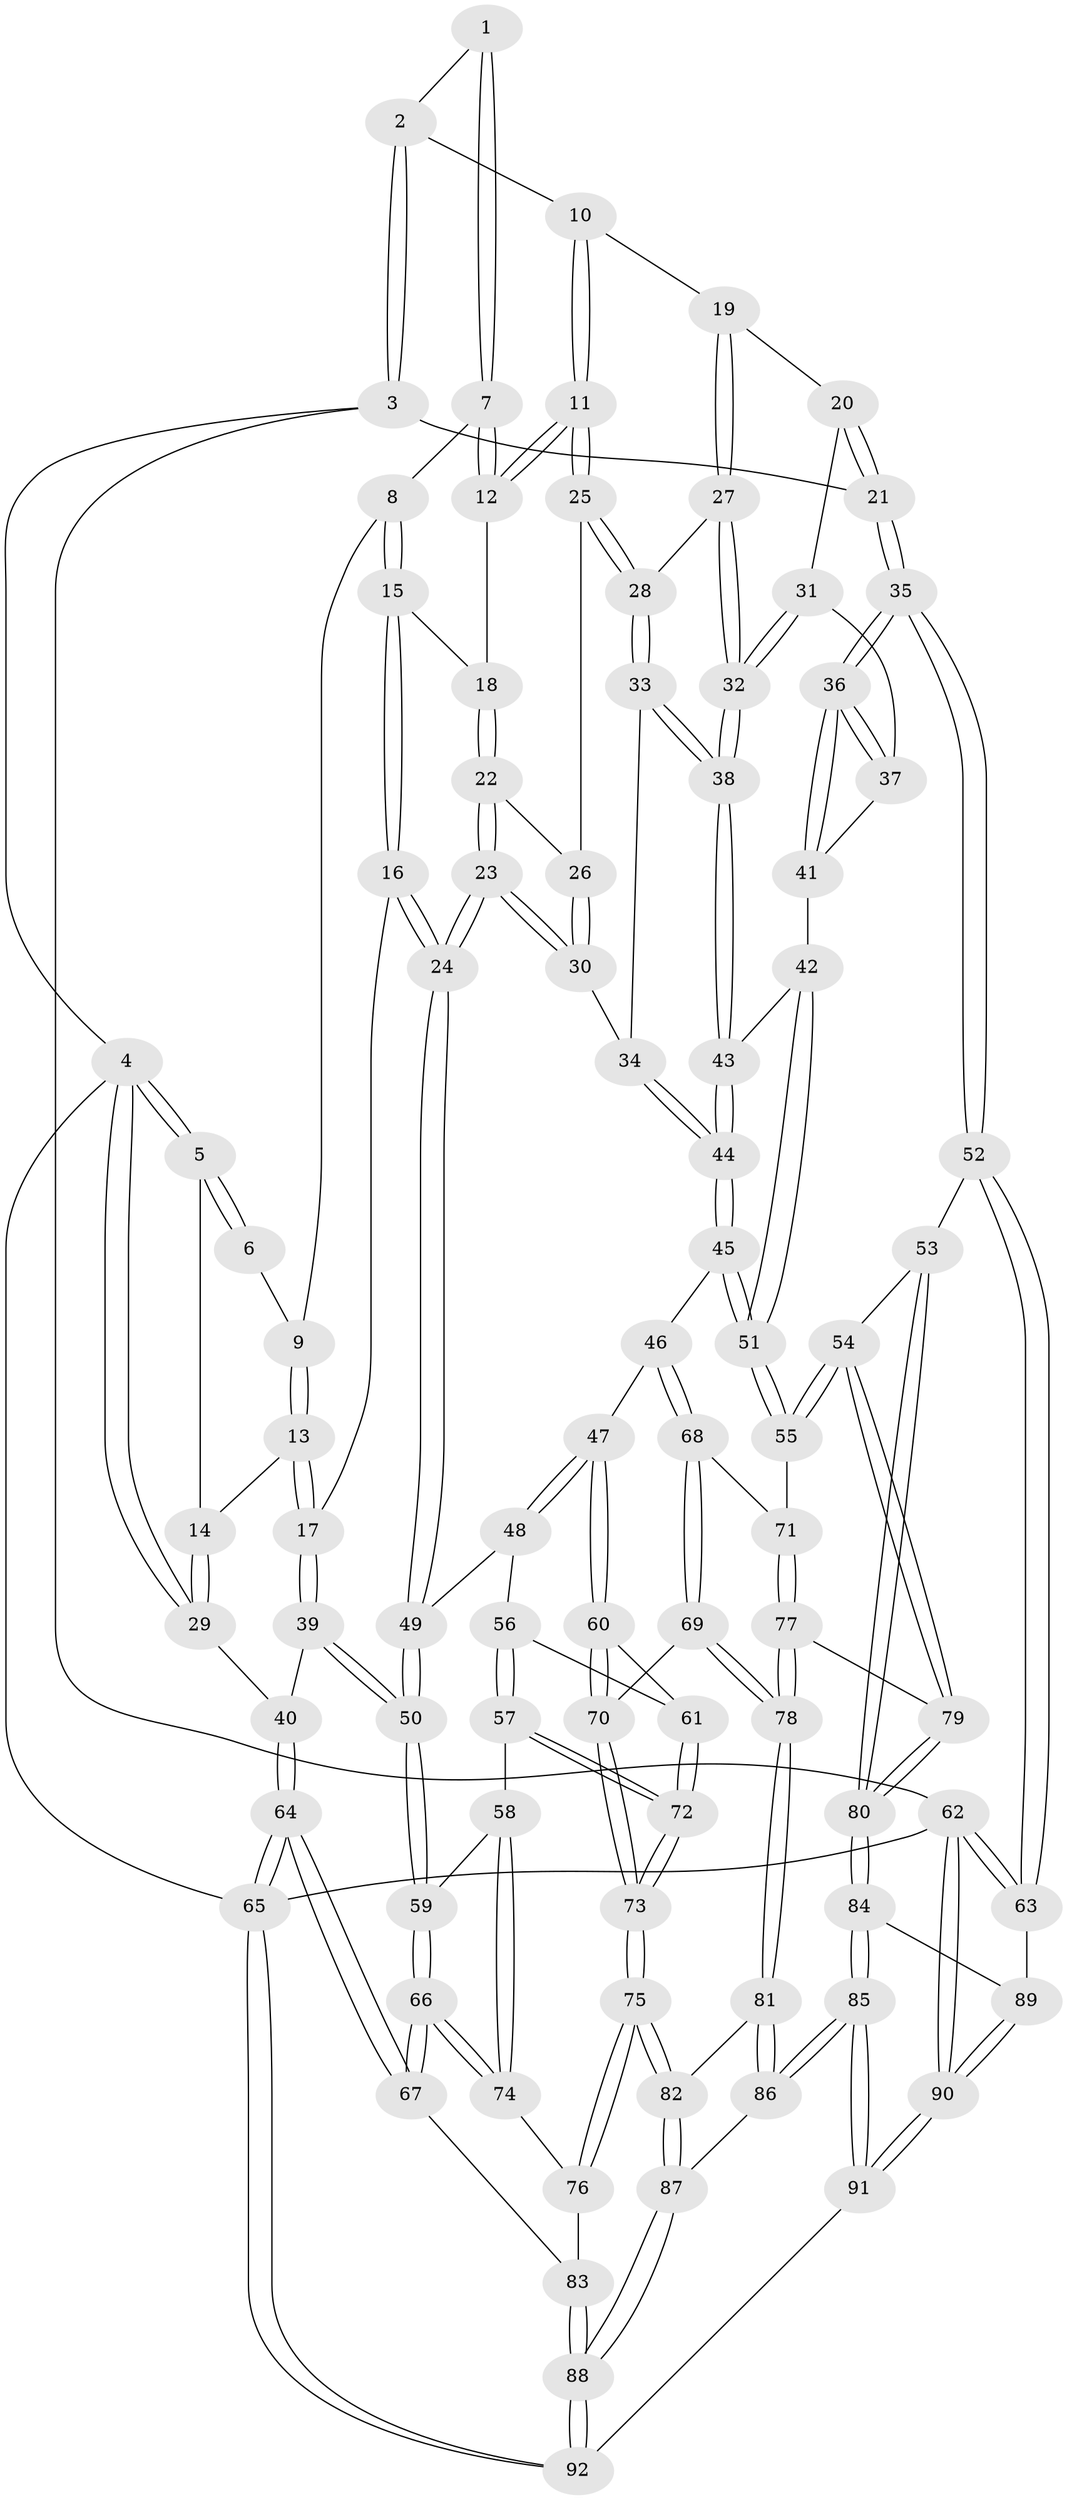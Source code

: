 // Generated by graph-tools (version 1.1) at 2025/51/03/09/25 03:51:05]
// undirected, 92 vertices, 227 edges
graph export_dot {
graph [start="1"]
  node [color=gray90,style=filled];
  1 [pos="+0.7036532119223678+0"];
  2 [pos="+0.7223038176599373+0"];
  3 [pos="+1+0"];
  4 [pos="+0+0"];
  5 [pos="+0+0"];
  6 [pos="+0.24718552015664366+0"];
  7 [pos="+0.5587884912448257+0.05955227963431984"];
  8 [pos="+0.4509744683311377+0.10132138186799435"];
  9 [pos="+0.2819405766809428+0"];
  10 [pos="+0.7723084204639105+0.12465477468462885"];
  11 [pos="+0.6244395009800504+0.2061436919547079"];
  12 [pos="+0.5826412838242055+0.1633156178156555"];
  13 [pos="+0.22191473320197874+0.1852399726843841"];
  14 [pos="+0.12881998294613414+0.14879240618827305"];
  15 [pos="+0.44263209562507744+0.1459793123217738"];
  16 [pos="+0.2871864384565912+0.2829997780563477"];
  17 [pos="+0.24065712946811485+0.2654351629145947"];
  18 [pos="+0.4961527087750528+0.21616823438029237"];
  19 [pos="+0.8001160477826653+0.16473246932980187"];
  20 [pos="+0.9095949402219056+0.19841001038741116"];
  21 [pos="+1+0"];
  22 [pos="+0.49308311064709326+0.2402985876954708"];
  23 [pos="+0.38313338057228835+0.3569600556597131"];
  24 [pos="+0.3818333681022663+0.35774693305439903"];
  25 [pos="+0.6250196139180274+0.23610945686540466"];
  26 [pos="+0.5492609971446377+0.26554032445999626"];
  27 [pos="+0.7657773961366293+0.257047334678765"];
  28 [pos="+0.6389586089378646+0.2622847714384225"];
  29 [pos="+0+0.2131457246879639"];
  30 [pos="+0.5457930425495099+0.32734937974462486"];
  31 [pos="+0.9079499670693957+0.2535645070071477"];
  32 [pos="+0.776630988000269+0.3372040639602745"];
  33 [pos="+0.6389585909663098+0.26228763190296306"];
  34 [pos="+0.6201318209176165+0.36351802260696453"];
  35 [pos="+1+0.45053362824587373"];
  36 [pos="+1+0.43580627451068976"];
  37 [pos="+0.9166636282358451+0.2894460155391381"];
  38 [pos="+0.7741476305204121+0.3612488461110427"];
  39 [pos="+0.0889024055214868+0.38763775976721454"];
  40 [pos="+0+0.347527103896844"];
  41 [pos="+0.8557377313769453+0.4126503509303892"];
  42 [pos="+0.8526888373079069+0.41382663257772884"];
  43 [pos="+0.7742270022333603+0.3641840795299279"];
  44 [pos="+0.6439383009434011+0.42746939150857854"];
  45 [pos="+0.6195152251647683+0.4872368073326661"];
  46 [pos="+0.6095097173340356+0.4951644206239687"];
  47 [pos="+0.5709358709950564+0.4971058059758233"];
  48 [pos="+0.41049668083042756+0.43761408435334676"];
  49 [pos="+0.38939473653358186+0.3847301339132662"];
  50 [pos="+0.15013329813689952+0.5343284787639639"];
  51 [pos="+0.8299642004287447+0.5614914873895115"];
  52 [pos="+1+0.6322385351553328"];
  53 [pos="+0.940244927777027+0.6448838816171937"];
  54 [pos="+0.8748872437842808+0.6231059700662849"];
  55 [pos="+0.8541391718249982+0.6094672451366984"];
  56 [pos="+0.3913704444155928+0.47588274380176454"];
  57 [pos="+0.2820288990451976+0.6065704419138384"];
  58 [pos="+0.23144753402728563+0.6011539310254592"];
  59 [pos="+0.1527530584530396+0.54342703741744"];
  60 [pos="+0.47407432909541264+0.6471476378464792"];
  61 [pos="+0.4637124990050804+0.6415493558047555"];
  62 [pos="+1+1"];
  63 [pos="+1+0.8571265948159867"];
  64 [pos="+0+0.8251830302724382"];
  65 [pos="+0+1"];
  66 [pos="+0+0.7279416288346109"];
  67 [pos="+0+0.8031346424029409"];
  68 [pos="+0.624200676148269+0.5725995146904888"];
  69 [pos="+0.5282957323756311+0.7455790050093396"];
  70 [pos="+0.5067966715185426+0.7366593414859309"];
  71 [pos="+0.7012085506883955+0.6776553925821421"];
  72 [pos="+0.2969662133385805+0.6242571193207632"];
  73 [pos="+0.35231080971215345+0.7882993633555496"];
  74 [pos="+0.19723412640988788+0.6783999817259708"];
  75 [pos="+0.32647522617574126+0.8373277344362546"];
  76 [pos="+0.16768186222419834+0.8021147296976749"];
  77 [pos="+0.6607948613266968+0.7823490130267876"];
  78 [pos="+0.6113646633541033+0.8195178163230714"];
  79 [pos="+0.7744219494455978+0.7901310297524301"];
  80 [pos="+0.8593899675382787+0.8560162978132221"];
  81 [pos="+0.6098925143751912+0.8602382672433957"];
  82 [pos="+0.33135190410570786+0.8600221444223991"];
  83 [pos="+0.1316928559945363+0.8169605346287593"];
  84 [pos="+0.86425297018026+0.8723497588968483"];
  85 [pos="+0.6734305407783139+1"];
  86 [pos="+0.6129697156580788+0.9068318980291522"];
  87 [pos="+0.33794893068393883+0.9329863122358354"];
  88 [pos="+0.2640836820293092+1"];
  89 [pos="+0.9204183015226594+0.8910976413544367"];
  90 [pos="+0.9126455798791994+1"];
  91 [pos="+0.6712952280738058+1"];
  92 [pos="+0.26040381256304496+1"];
  1 -- 2;
  1 -- 7;
  1 -- 7;
  2 -- 3;
  2 -- 3;
  2 -- 10;
  3 -- 4;
  3 -- 21;
  3 -- 62;
  4 -- 5;
  4 -- 5;
  4 -- 29;
  4 -- 29;
  4 -- 65;
  5 -- 6;
  5 -- 6;
  5 -- 14;
  6 -- 9;
  7 -- 8;
  7 -- 12;
  7 -- 12;
  8 -- 9;
  8 -- 15;
  8 -- 15;
  9 -- 13;
  9 -- 13;
  10 -- 11;
  10 -- 11;
  10 -- 19;
  11 -- 12;
  11 -- 12;
  11 -- 25;
  11 -- 25;
  12 -- 18;
  13 -- 14;
  13 -- 17;
  13 -- 17;
  14 -- 29;
  14 -- 29;
  15 -- 16;
  15 -- 16;
  15 -- 18;
  16 -- 17;
  16 -- 24;
  16 -- 24;
  17 -- 39;
  17 -- 39;
  18 -- 22;
  18 -- 22;
  19 -- 20;
  19 -- 27;
  19 -- 27;
  20 -- 21;
  20 -- 21;
  20 -- 31;
  21 -- 35;
  21 -- 35;
  22 -- 23;
  22 -- 23;
  22 -- 26;
  23 -- 24;
  23 -- 24;
  23 -- 30;
  23 -- 30;
  24 -- 49;
  24 -- 49;
  25 -- 26;
  25 -- 28;
  25 -- 28;
  26 -- 30;
  26 -- 30;
  27 -- 28;
  27 -- 32;
  27 -- 32;
  28 -- 33;
  28 -- 33;
  29 -- 40;
  30 -- 34;
  31 -- 32;
  31 -- 32;
  31 -- 37;
  32 -- 38;
  32 -- 38;
  33 -- 34;
  33 -- 38;
  33 -- 38;
  34 -- 44;
  34 -- 44;
  35 -- 36;
  35 -- 36;
  35 -- 52;
  35 -- 52;
  36 -- 37;
  36 -- 37;
  36 -- 41;
  36 -- 41;
  37 -- 41;
  38 -- 43;
  38 -- 43;
  39 -- 40;
  39 -- 50;
  39 -- 50;
  40 -- 64;
  40 -- 64;
  41 -- 42;
  42 -- 43;
  42 -- 51;
  42 -- 51;
  43 -- 44;
  43 -- 44;
  44 -- 45;
  44 -- 45;
  45 -- 46;
  45 -- 51;
  45 -- 51;
  46 -- 47;
  46 -- 68;
  46 -- 68;
  47 -- 48;
  47 -- 48;
  47 -- 60;
  47 -- 60;
  48 -- 49;
  48 -- 56;
  49 -- 50;
  49 -- 50;
  50 -- 59;
  50 -- 59;
  51 -- 55;
  51 -- 55;
  52 -- 53;
  52 -- 63;
  52 -- 63;
  53 -- 54;
  53 -- 80;
  53 -- 80;
  54 -- 55;
  54 -- 55;
  54 -- 79;
  54 -- 79;
  55 -- 71;
  56 -- 57;
  56 -- 57;
  56 -- 61;
  57 -- 58;
  57 -- 72;
  57 -- 72;
  58 -- 59;
  58 -- 74;
  58 -- 74;
  59 -- 66;
  59 -- 66;
  60 -- 61;
  60 -- 70;
  60 -- 70;
  61 -- 72;
  61 -- 72;
  62 -- 63;
  62 -- 63;
  62 -- 90;
  62 -- 90;
  62 -- 65;
  63 -- 89;
  64 -- 65;
  64 -- 65;
  64 -- 67;
  64 -- 67;
  65 -- 92;
  65 -- 92;
  66 -- 67;
  66 -- 67;
  66 -- 74;
  66 -- 74;
  67 -- 83;
  68 -- 69;
  68 -- 69;
  68 -- 71;
  69 -- 70;
  69 -- 78;
  69 -- 78;
  70 -- 73;
  70 -- 73;
  71 -- 77;
  71 -- 77;
  72 -- 73;
  72 -- 73;
  73 -- 75;
  73 -- 75;
  74 -- 76;
  75 -- 76;
  75 -- 76;
  75 -- 82;
  75 -- 82;
  76 -- 83;
  77 -- 78;
  77 -- 78;
  77 -- 79;
  78 -- 81;
  78 -- 81;
  79 -- 80;
  79 -- 80;
  80 -- 84;
  80 -- 84;
  81 -- 82;
  81 -- 86;
  81 -- 86;
  82 -- 87;
  82 -- 87;
  83 -- 88;
  83 -- 88;
  84 -- 85;
  84 -- 85;
  84 -- 89;
  85 -- 86;
  85 -- 86;
  85 -- 91;
  85 -- 91;
  86 -- 87;
  87 -- 88;
  87 -- 88;
  88 -- 92;
  88 -- 92;
  89 -- 90;
  89 -- 90;
  90 -- 91;
  90 -- 91;
  91 -- 92;
}

